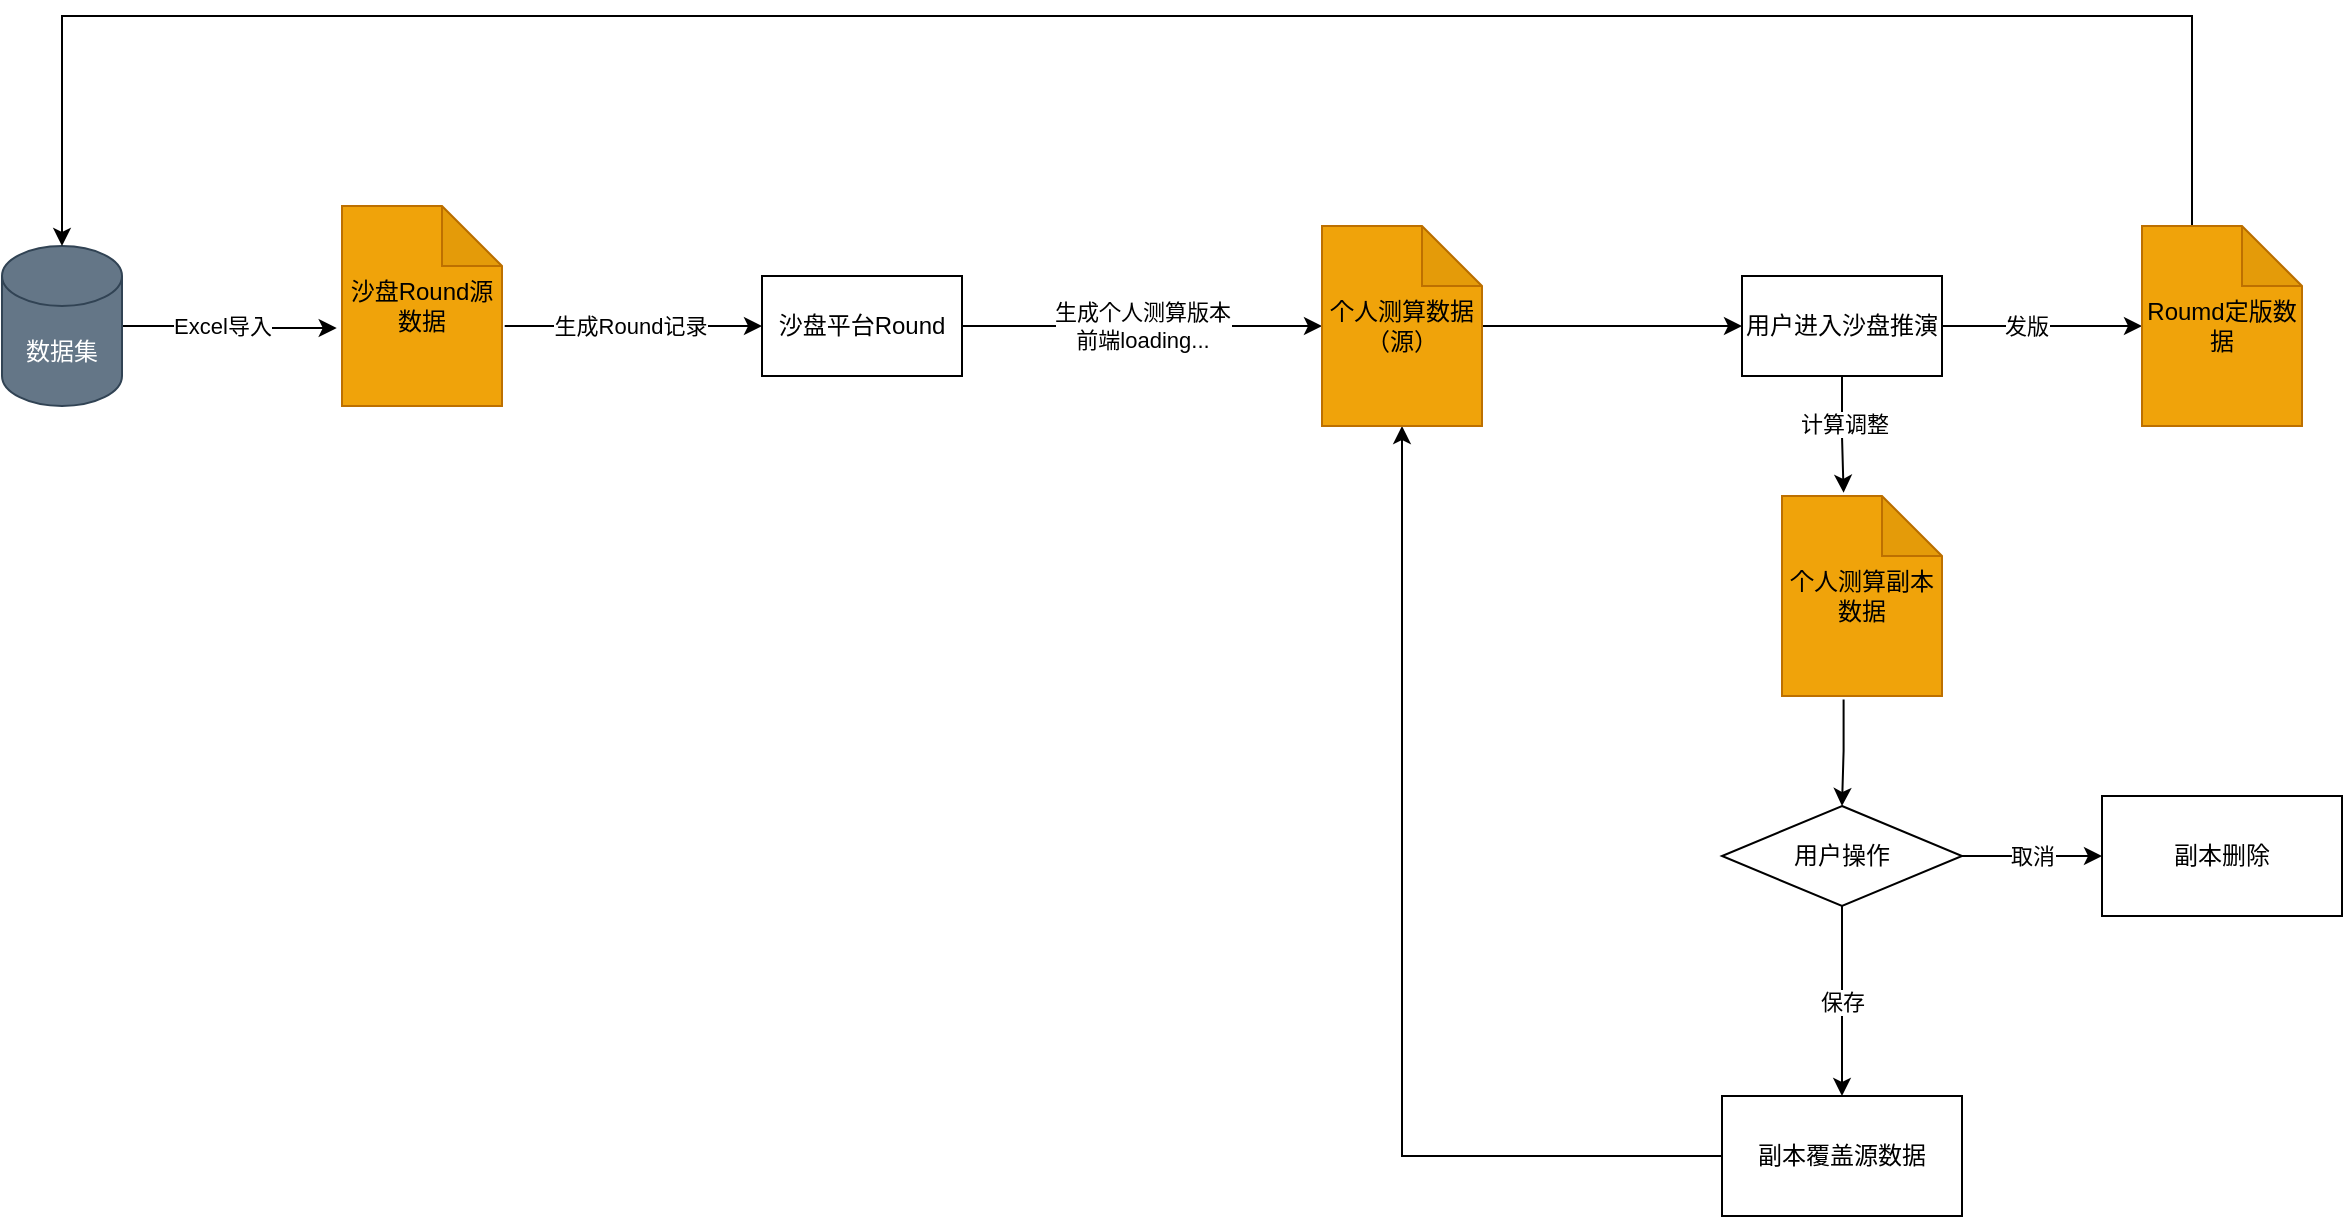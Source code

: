 <mxfile version="21.3.8" type="github">
  <diagram name="第 1 页" id="RcuNdlHDXZPaqMJl9dOt">
    <mxGraphModel dx="2261" dy="756" grid="1" gridSize="10" guides="1" tooltips="1" connect="1" arrows="1" fold="1" page="1" pageScale="1" pageWidth="827" pageHeight="1169" math="0" shadow="0">
      <root>
        <mxCell id="0" />
        <mxCell id="1" parent="0" />
        <mxCell id="jwdTjVKlBSezz26rAJ9t-6" value="生成个人测算版本&lt;br&gt;前端loading..." style="edgeStyle=orthogonalEdgeStyle;rounded=0;orthogonalLoop=1;jettySize=auto;html=1;entryX=0;entryY=0.5;entryDx=0;entryDy=0;entryPerimeter=0;" edge="1" parent="1" source="jwdTjVKlBSezz26rAJ9t-2" target="jwdTjVKlBSezz26rAJ9t-35">
          <mxGeometry relative="1" as="geometry">
            <mxPoint x="460" y="315" as="targetPoint" />
          </mxGeometry>
        </mxCell>
        <mxCell id="jwdTjVKlBSezz26rAJ9t-2" value="沙盘平台Round" style="rounded=0;whiteSpace=wrap;html=1;" vertex="1" parent="1">
          <mxGeometry x="200" y="290" width="100" height="50" as="geometry" />
        </mxCell>
        <mxCell id="jwdTjVKlBSezz26rAJ9t-8" value="" style="edgeStyle=orthogonalEdgeStyle;rounded=0;orthogonalLoop=1;jettySize=auto;html=1;entryX=0.385;entryY=-0.016;entryDx=0;entryDy=0;entryPerimeter=0;" edge="1" parent="1" source="jwdTjVKlBSezz26rAJ9t-5" target="jwdTjVKlBSezz26rAJ9t-37">
          <mxGeometry relative="1" as="geometry">
            <mxPoint x="740" y="390.0" as="targetPoint" />
          </mxGeometry>
        </mxCell>
        <mxCell id="jwdTjVKlBSezz26rAJ9t-9" value="计算调整" style="edgeLabel;html=1;align=center;verticalAlign=middle;resizable=0;points=[];" vertex="1" connectable="0" parent="jwdTjVKlBSezz26rAJ9t-8">
          <mxGeometry x="-0.205" y="1" relative="1" as="geometry">
            <mxPoint as="offset" />
          </mxGeometry>
        </mxCell>
        <mxCell id="jwdTjVKlBSezz26rAJ9t-21" value="" style="edgeStyle=orthogonalEdgeStyle;rounded=0;orthogonalLoop=1;jettySize=auto;html=1;entryX=0;entryY=0.5;entryDx=0;entryDy=0;entryPerimeter=0;" edge="1" parent="1" source="jwdTjVKlBSezz26rAJ9t-5" target="jwdTjVKlBSezz26rAJ9t-36">
          <mxGeometry relative="1" as="geometry">
            <mxPoint x="910" y="315" as="targetPoint" />
          </mxGeometry>
        </mxCell>
        <mxCell id="jwdTjVKlBSezz26rAJ9t-23" value="发版" style="edgeLabel;html=1;align=center;verticalAlign=middle;resizable=0;points=[];" vertex="1" connectable="0" parent="jwdTjVKlBSezz26rAJ9t-21">
          <mxGeometry x="-0.171" relative="1" as="geometry">
            <mxPoint as="offset" />
          </mxGeometry>
        </mxCell>
        <mxCell id="jwdTjVKlBSezz26rAJ9t-5" value="用户进入沙盘推演" style="rounded=0;whiteSpace=wrap;html=1;" vertex="1" parent="1">
          <mxGeometry x="690" y="290" width="100" height="50" as="geometry" />
        </mxCell>
        <mxCell id="jwdTjVKlBSezz26rAJ9t-11" value="" style="edgeStyle=orthogonalEdgeStyle;rounded=0;orthogonalLoop=1;jettySize=auto;html=1;exitX=0.385;exitY=1.017;exitDx=0;exitDy=0;exitPerimeter=0;" edge="1" parent="1" source="jwdTjVKlBSezz26rAJ9t-37" target="jwdTjVKlBSezz26rAJ9t-10">
          <mxGeometry relative="1" as="geometry">
            <mxPoint x="740" y="470" as="sourcePoint" />
          </mxGeometry>
        </mxCell>
        <mxCell id="jwdTjVKlBSezz26rAJ9t-13" value="取消" style="edgeStyle=orthogonalEdgeStyle;rounded=0;orthogonalLoop=1;jettySize=auto;html=1;" edge="1" parent="1" source="jwdTjVKlBSezz26rAJ9t-10" target="jwdTjVKlBSezz26rAJ9t-12">
          <mxGeometry relative="1" as="geometry" />
        </mxCell>
        <mxCell id="jwdTjVKlBSezz26rAJ9t-15" value="保存" style="edgeStyle=orthogonalEdgeStyle;rounded=0;orthogonalLoop=1;jettySize=auto;html=1;" edge="1" parent="1" source="jwdTjVKlBSezz26rAJ9t-10" target="jwdTjVKlBSezz26rAJ9t-14">
          <mxGeometry relative="1" as="geometry" />
        </mxCell>
        <mxCell id="jwdTjVKlBSezz26rAJ9t-10" value="用户操作" style="rhombus;whiteSpace=wrap;html=1;rounded=0;" vertex="1" parent="1">
          <mxGeometry x="680" y="555" width="120" height="50" as="geometry" />
        </mxCell>
        <mxCell id="jwdTjVKlBSezz26rAJ9t-12" value="副本删除" style="whiteSpace=wrap;html=1;rounded=0;" vertex="1" parent="1">
          <mxGeometry x="870" y="550" width="120" height="60" as="geometry" />
        </mxCell>
        <mxCell id="jwdTjVKlBSezz26rAJ9t-19" style="edgeStyle=orthogonalEdgeStyle;rounded=0;orthogonalLoop=1;jettySize=auto;html=1;entryX=0.5;entryY=1;entryDx=0;entryDy=0;entryPerimeter=0;" edge="1" parent="1" source="jwdTjVKlBSezz26rAJ9t-14" target="jwdTjVKlBSezz26rAJ9t-35">
          <mxGeometry relative="1" as="geometry">
            <mxPoint x="540" y="355" as="targetPoint" />
          </mxGeometry>
        </mxCell>
        <mxCell id="jwdTjVKlBSezz26rAJ9t-14" value="副本覆盖源数据" style="whiteSpace=wrap;html=1;rounded=0;" vertex="1" parent="1">
          <mxGeometry x="680" y="700" width="120" height="60" as="geometry" />
        </mxCell>
        <mxCell id="jwdTjVKlBSezz26rAJ9t-29" value="" style="edgeStyle=orthogonalEdgeStyle;rounded=0;orthogonalLoop=1;jettySize=auto;html=1;entryX=0;entryY=0.5;entryDx=0;entryDy=0;exitX=1.017;exitY=0.6;exitDx=0;exitDy=0;exitPerimeter=0;" edge="1" parent="1" source="jwdTjVKlBSezz26rAJ9t-32" target="jwdTjVKlBSezz26rAJ9t-2">
          <mxGeometry relative="1" as="geometry">
            <mxPoint x="80" y="315" as="sourcePoint" />
            <mxPoint x="110" y="315.0" as="targetPoint" />
          </mxGeometry>
        </mxCell>
        <mxCell id="jwdTjVKlBSezz26rAJ9t-30" value="生成Round记录" style="edgeLabel;html=1;align=center;verticalAlign=middle;resizable=0;points=[];" vertex="1" connectable="0" parent="jwdTjVKlBSezz26rAJ9t-29">
          <mxGeometry x="-0.382" y="-3" relative="1" as="geometry">
            <mxPoint x="23" y="-3" as="offset" />
          </mxGeometry>
        </mxCell>
        <mxCell id="jwdTjVKlBSezz26rAJ9t-33" value="" style="edgeStyle=orthogonalEdgeStyle;rounded=0;orthogonalLoop=1;jettySize=auto;html=1;entryX=-0.033;entryY=0.61;entryDx=0;entryDy=0;entryPerimeter=0;" edge="1" parent="1" source="jwdTjVKlBSezz26rAJ9t-31" target="jwdTjVKlBSezz26rAJ9t-32">
          <mxGeometry relative="1" as="geometry" />
        </mxCell>
        <mxCell id="jwdTjVKlBSezz26rAJ9t-34" value="Excel导入" style="edgeLabel;html=1;align=center;verticalAlign=middle;resizable=0;points=[];" vertex="1" connectable="0" parent="jwdTjVKlBSezz26rAJ9t-33">
          <mxGeometry x="-0.71" y="1" relative="1" as="geometry">
            <mxPoint x="34" y="1" as="offset" />
          </mxGeometry>
        </mxCell>
        <mxCell id="jwdTjVKlBSezz26rAJ9t-31" value="数据集" style="shape=cylinder3;whiteSpace=wrap;html=1;boundedLbl=1;backgroundOutline=1;size=15;fillColor=#647687;fontColor=#ffffff;strokeColor=#314354;" vertex="1" parent="1">
          <mxGeometry x="-180" y="275" width="60" height="80" as="geometry" />
        </mxCell>
        <mxCell id="jwdTjVKlBSezz26rAJ9t-32" value="沙盘Round源数据" style="shape=note;whiteSpace=wrap;html=1;backgroundOutline=1;darkOpacity=0.05;fillColor=#f0a30a;fontColor=#000000;strokeColor=#BD7000;" vertex="1" parent="1">
          <mxGeometry x="-10" y="255" width="80" height="100" as="geometry" />
        </mxCell>
        <mxCell id="jwdTjVKlBSezz26rAJ9t-39" value="" style="edgeStyle=orthogonalEdgeStyle;rounded=0;orthogonalLoop=1;jettySize=auto;html=1;entryX=0;entryY=0.5;entryDx=0;entryDy=0;" edge="1" parent="1" source="jwdTjVKlBSezz26rAJ9t-35" target="jwdTjVKlBSezz26rAJ9t-5">
          <mxGeometry relative="1" as="geometry">
            <mxPoint x="670" y="330" as="targetPoint" />
          </mxGeometry>
        </mxCell>
        <mxCell id="jwdTjVKlBSezz26rAJ9t-35" value="个人测算数据（源）" style="shape=note;whiteSpace=wrap;html=1;backgroundOutline=1;darkOpacity=0.05;fillColor=#f0a30a;fontColor=#000000;strokeColor=#BD7000;" vertex="1" parent="1">
          <mxGeometry x="480" y="265" width="80" height="100" as="geometry" />
        </mxCell>
        <mxCell id="jwdTjVKlBSezz26rAJ9t-40" style="edgeStyle=orthogonalEdgeStyle;rounded=0;orthogonalLoop=1;jettySize=auto;html=1;exitX=0;exitY=0;exitDx=25;exitDy=0;exitPerimeter=0;entryX=0.5;entryY=0;entryDx=0;entryDy=0;entryPerimeter=0;" edge="1" parent="1" source="jwdTjVKlBSezz26rAJ9t-36" target="jwdTjVKlBSezz26rAJ9t-31">
          <mxGeometry relative="1" as="geometry">
            <Array as="points">
              <mxPoint x="915" y="160" />
              <mxPoint x="-150" y="160" />
            </Array>
          </mxGeometry>
        </mxCell>
        <mxCell id="jwdTjVKlBSezz26rAJ9t-36" value="Roumd定版数据" style="shape=note;whiteSpace=wrap;html=1;backgroundOutline=1;darkOpacity=0.05;fillColor=#f0a30a;fontColor=#000000;strokeColor=#BD7000;" vertex="1" parent="1">
          <mxGeometry x="890" y="265" width="80" height="100" as="geometry" />
        </mxCell>
        <mxCell id="jwdTjVKlBSezz26rAJ9t-37" value="个人测算副本数据" style="shape=note;whiteSpace=wrap;html=1;backgroundOutline=1;darkOpacity=0.05;fillColor=#f0a30a;fontColor=#000000;strokeColor=#BD7000;" vertex="1" parent="1">
          <mxGeometry x="710" y="400" width="80" height="100" as="geometry" />
        </mxCell>
      </root>
    </mxGraphModel>
  </diagram>
</mxfile>
